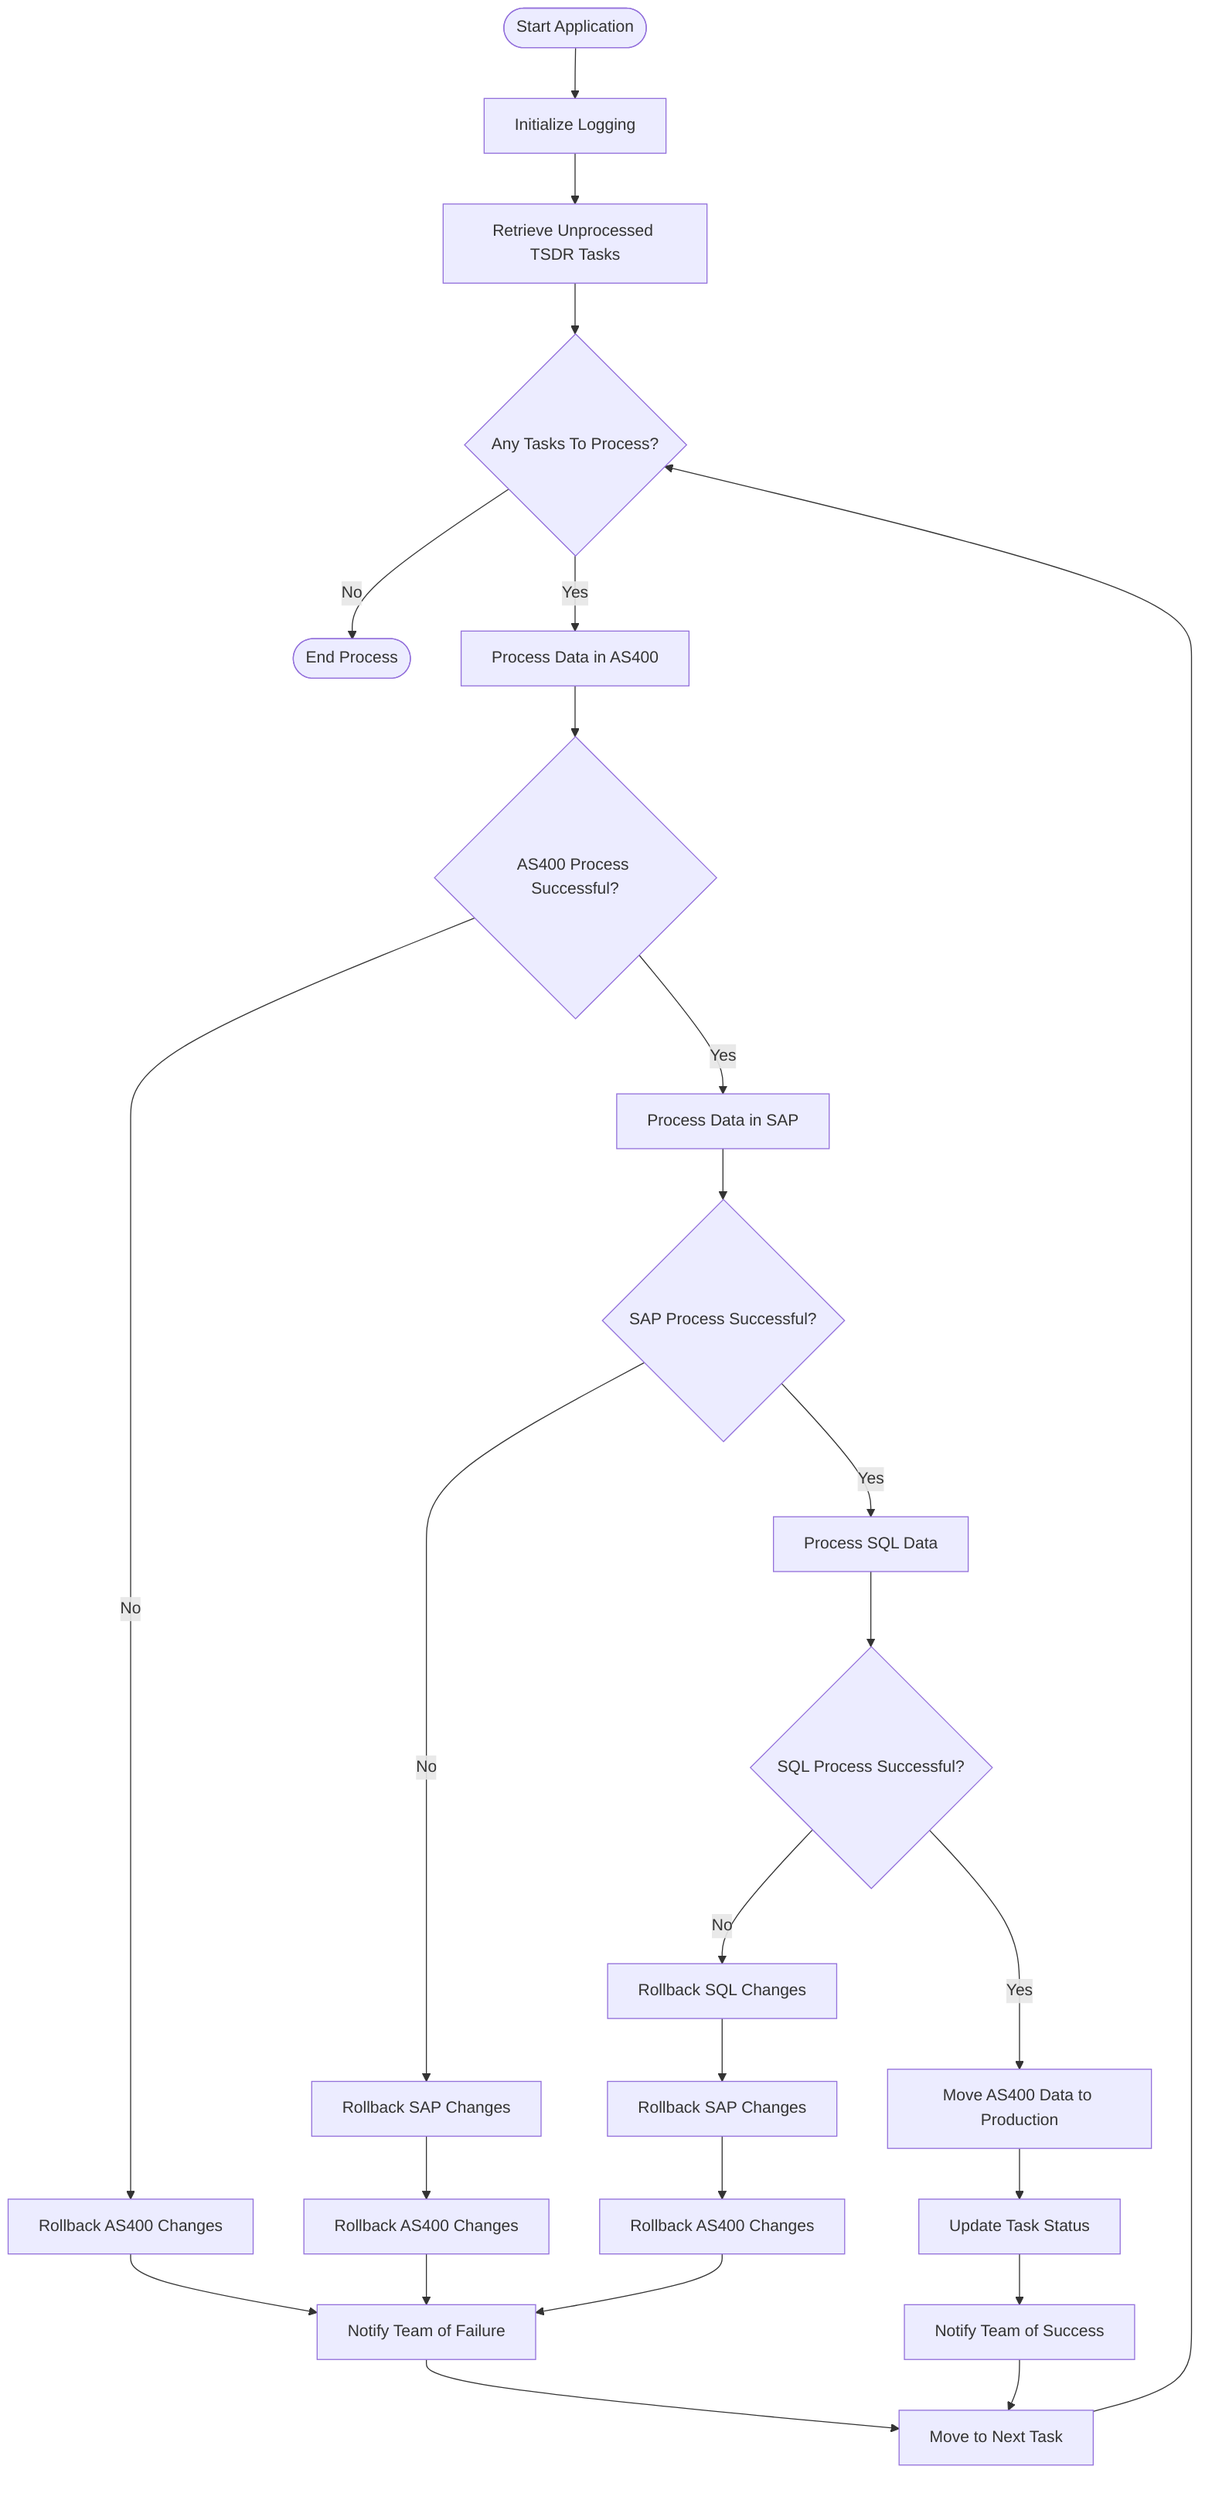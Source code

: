 flowchart TD
    A([Start Application]) --> B[Initialize Logging]
    B --> C[Retrieve Unprocessed TSDR Tasks]
    C --> D{Any Tasks To Process?}
    D -->|No| E([End Process])
    D -->|Yes| F[Process Data in AS400]
    F --> G{AS400 Process Successful?}
    G -->|No| H[Rollback AS400 Changes]
    H --> I[Notify Team of Failure]
    I --> J[Move to Next Task]
    G -->|Yes| K[Process Data in SAP]
    K --> L{SAP Process Successful?}
    L -->|No| M[Rollback SAP Changes]
    M --> N[Rollback AS400 Changes]
    N --> I
    L -->|Yes| O[Process SQL Data]
    O --> P{SQL Process Successful?}
    P -->|No| Q[Rollback SQL Changes]
    Q --> R[Rollback SAP Changes]
    R --> S[Rollback AS400 Changes]
    S --> I
    P -->|Yes| T[Move AS400 Data to Production]
    T --> U[Update Task Status]
    U --> V[Notify Team of Success]
    V --> J
    J --> D
